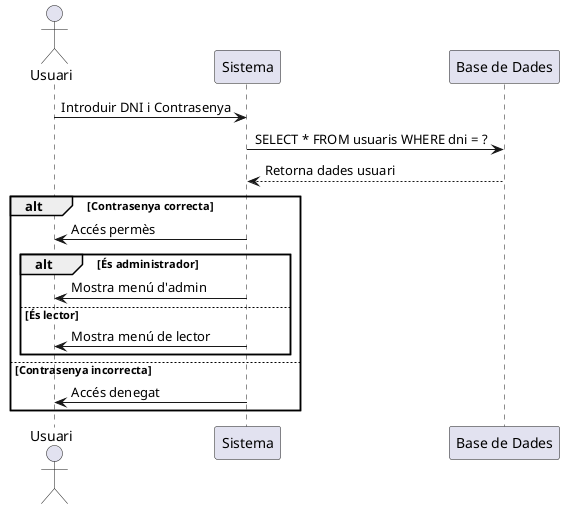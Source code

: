 @startuml
actor Usuari

participant "Sistema" as S
participant "Base de Dades" as DB

Usuari -> S : Introduir DNI i Contrasenya
S -> DB : SELECT * FROM usuaris WHERE dni = ?
DB --> S : Retorna dades usuari

alt Contrasenya correcta
    S -> Usuari : Accés permès
    alt És administrador
        S -> Usuari : Mostra menú d'admin
    else És lector
        S -> Usuari : Mostra menú de lector
    end
else Contrasenya incorrecta
    S -> Usuari : Accés denegat
end
@enduml
